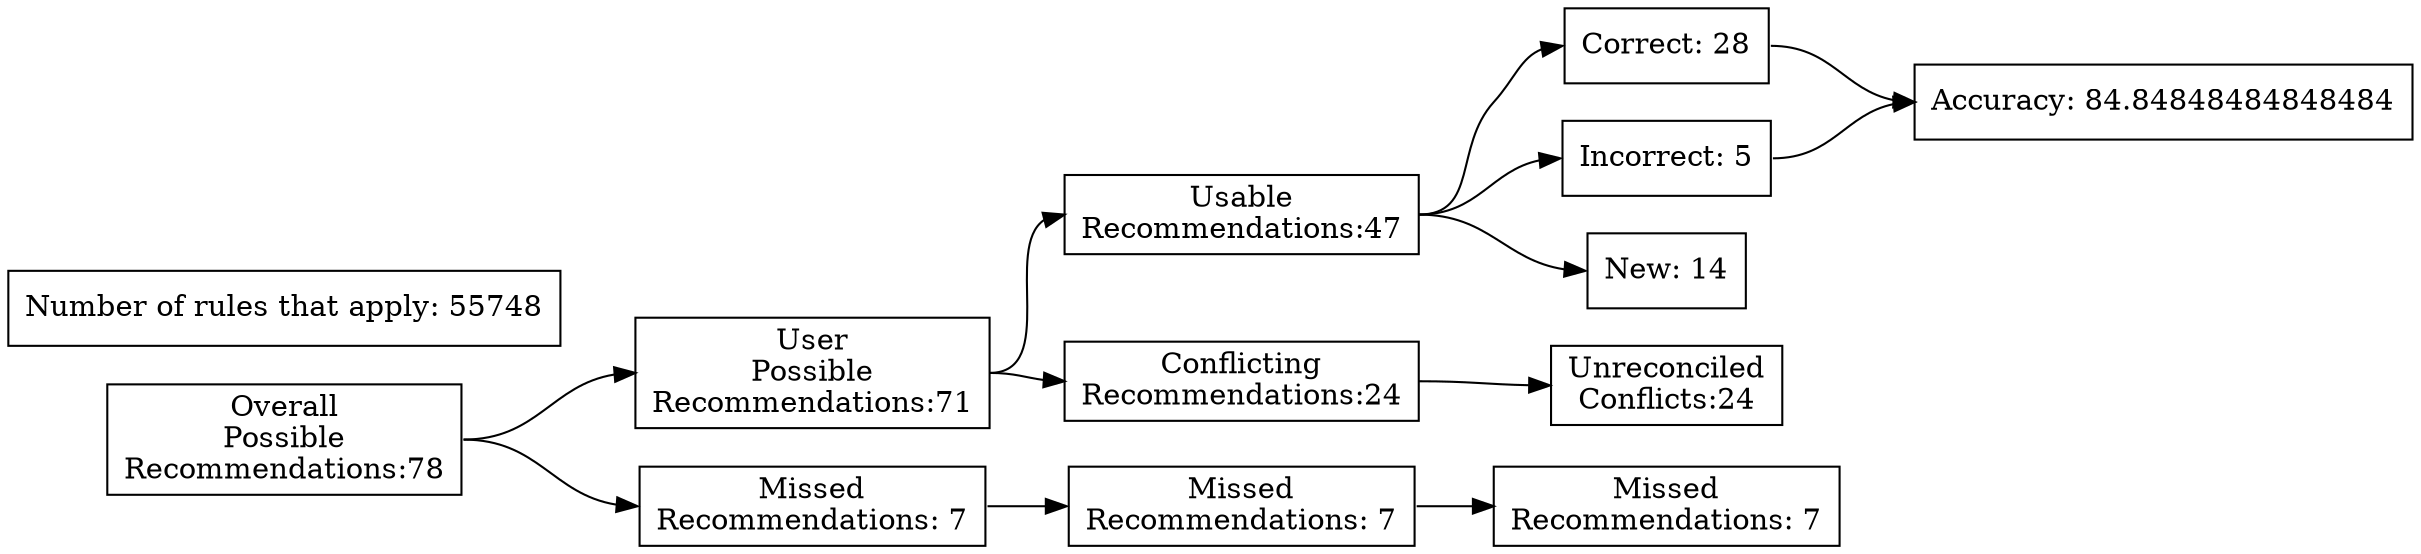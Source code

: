 digraph {
	graph [rankdir=LR]
	node [pos=r shape=box]
	edge [headport=w tailport=e]
		A [label="Overall
Possible
Recommendations:78"]
		B [label="User
Possible
Recommendations:71"]
		C [label="Missed
Recommendations: 7"]
		D [label="Usable
Recommendations:47"]
		E [label="Conflicting
Recommendations:24"]
		J [label="Missed
Recommendations: 7"]
		M [label="Unreconciled
Conflicts:24"]
		F [label="Correct: 28"]
		G [label="Incorrect: 5"]
		H [label="New: 14"]
		K [label="Missed
Recommendations: 7"]
		I [label="Accuracy: 84.84848484848484"]
		l [label="Number of rules that apply: 55748"]
			A -> B
			A -> C
			B -> D
			B -> E
			D -> F
			D -> G
			D -> H
			F -> I
			G -> I
			C -> J
			J -> K
			E -> M
}